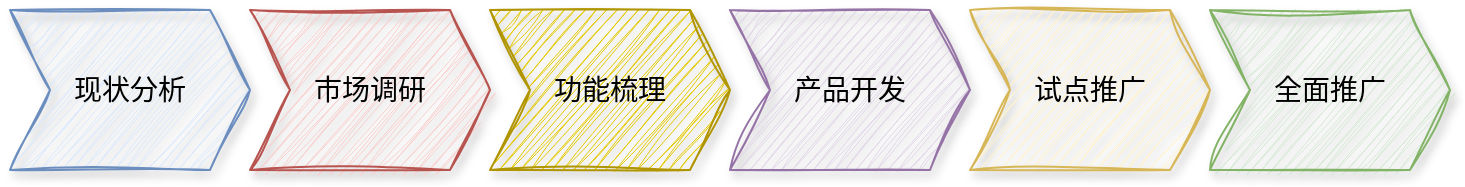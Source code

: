 <mxfile version="24.0.7" type="github">
  <diagram name="第 1 页" id="tW5DRHiUeU8TZFg9zVC-">
    <mxGraphModel dx="1434" dy="790" grid="1" gridSize="10" guides="1" tooltips="1" connect="1" arrows="1" fold="1" page="1" pageScale="1" pageWidth="827" pageHeight="1169" math="0" shadow="0">
      <root>
        <mxCell id="0" />
        <mxCell id="1" parent="0" />
        <mxCell id="bh6j4W7WUFc2_1s6YwnL-1" value="现状分析" style="shape=step;perimeter=stepPerimeter;whiteSpace=wrap;html=1;fixedSize=1;fontSize=14;fillColor=#dae8fc;strokeColor=#6c8ebf;sketch=1;curveFitting=1;jiggle=2;shadow=1;rounded=0;" vertex="1" parent="1">
          <mxGeometry x="60" y="210" width="120" height="80" as="geometry" />
        </mxCell>
        <mxCell id="bh6j4W7WUFc2_1s6YwnL-2" value="市场调研" style="shape=step;perimeter=stepPerimeter;whiteSpace=wrap;html=1;fixedSize=1;fontSize=14;fillColor=#f8cecc;strokeColor=#b85450;sketch=1;curveFitting=1;jiggle=2;shadow=1;rounded=0;" vertex="1" parent="1">
          <mxGeometry x="180" y="210" width="120" height="80" as="geometry" />
        </mxCell>
        <mxCell id="bh6j4W7WUFc2_1s6YwnL-3" value="产品开发" style="shape=step;perimeter=stepPerimeter;whiteSpace=wrap;html=1;fixedSize=1;fontSize=14;fillColor=#e1d5e7;strokeColor=#9673a6;sketch=1;curveFitting=1;jiggle=2;shadow=1;rounded=0;" vertex="1" parent="1">
          <mxGeometry x="420" y="210" width="120" height="80" as="geometry" />
        </mxCell>
        <mxCell id="bh6j4W7WUFc2_1s6YwnL-4" value="试点推广" style="shape=step;perimeter=stepPerimeter;whiteSpace=wrap;html=1;fixedSize=1;fontSize=14;fillColor=#fff2cc;strokeColor=#d6b656;sketch=1;curveFitting=1;jiggle=2;shadow=1;rounded=0;" vertex="1" parent="1">
          <mxGeometry x="540" y="210" width="120" height="80" as="geometry" />
        </mxCell>
        <mxCell id="bh6j4W7WUFc2_1s6YwnL-5" value="全面推广" style="shape=step;perimeter=stepPerimeter;whiteSpace=wrap;html=1;fixedSize=1;fontSize=14;fillColor=#d5e8d4;strokeColor=#82b366;sketch=1;curveFitting=1;jiggle=2;shadow=1;rounded=0;" vertex="1" parent="1">
          <mxGeometry x="660" y="210" width="120" height="80" as="geometry" />
        </mxCell>
        <mxCell id="bh6j4W7WUFc2_1s6YwnL-6" value="功能梳理" style="shape=step;perimeter=stepPerimeter;whiteSpace=wrap;html=1;fixedSize=1;fontSize=14;fillColor=#e3c800;strokeColor=#B09500;sketch=1;curveFitting=1;jiggle=2;shadow=1;rounded=0;fontColor=#000000;" vertex="1" parent="1">
          <mxGeometry x="300" y="210" width="120" height="80" as="geometry" />
        </mxCell>
      </root>
    </mxGraphModel>
  </diagram>
</mxfile>
